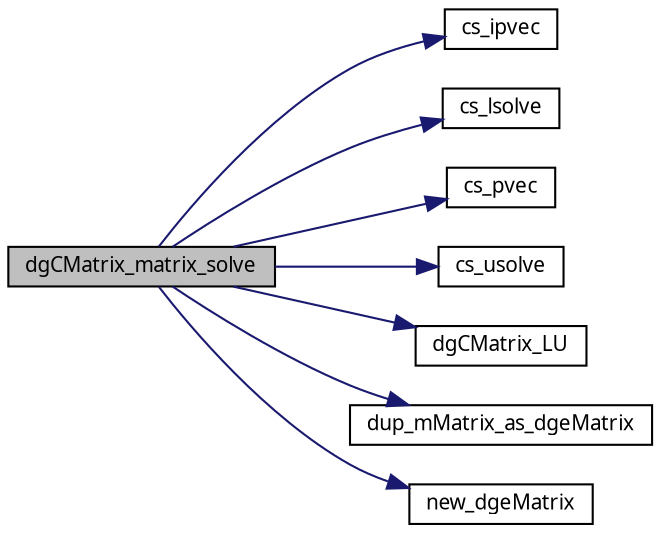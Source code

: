 digraph G
{
  edge [fontname="FreeSans.ttf",fontsize=10,labelfontname="FreeSans.ttf",labelfontsize=10];
  node [fontname="FreeSans.ttf",fontsize=10,shape=record];
  rankdir=LR;
  Node1 [label="dgCMatrix_matrix_solve",height=0.2,width=0.4,color="black", fillcolor="grey75", style="filled" fontcolor="black"];
  Node1 -> Node2 [color="midnightblue",fontsize=10,style="solid",fontname="FreeSans.ttf"];
  Node2 [label="cs_ipvec",height=0.2,width=0.4,color="black", fillcolor="white", style="filled",URL="$cs_8c.html#1d7df434402e7553c34dbd59fd040159"];
  Node1 -> Node3 [color="midnightblue",fontsize=10,style="solid",fontname="FreeSans.ttf"];
  Node3 [label="cs_lsolve",height=0.2,width=0.4,color="black", fillcolor="white", style="filled",URL="$cs_8c.html#dbd011bdb4d7bef9825ca1c743fc6b46"];
  Node1 -> Node4 [color="midnightblue",fontsize=10,style="solid",fontname="FreeSans.ttf"];
  Node4 [label="cs_pvec",height=0.2,width=0.4,color="black", fillcolor="white", style="filled",URL="$cs_8c.html#d854f5cf7572128900a5acb1a7c87754"];
  Node1 -> Node5 [color="midnightblue",fontsize=10,style="solid",fontname="FreeSans.ttf"];
  Node5 [label="cs_usolve",height=0.2,width=0.4,color="black", fillcolor="white", style="filled",URL="$cs_8c.html#a4cdacecec403b30b97abc7c27594b4f"];
  Node1 -> Node6 [color="midnightblue",fontsize=10,style="solid",fontname="FreeSans.ttf"];
  Node6 [label="dgCMatrix_LU",height=0.2,width=0.4,color="black", fillcolor="white", style="filled",URL="$dgCMatrix_8c.html#fbcd07ccafaa2ee0299b8d1972748a9c"];
  Node1 -> Node7 [color="midnightblue",fontsize=10,style="solid",fontname="FreeSans.ttf"];
  Node7 [label="dup_mMatrix_as_dgeMatrix",height=0.2,width=0.4,color="black", fillcolor="white", style="filled",URL="$Mutils_8c.html#574d0797f3bfb4cb555038c8d90cceb8"];
  Node1 -> Node8 [color="midnightblue",fontsize=10,style="solid",fontname="FreeSans.ttf"];
  Node8 [label="new_dgeMatrix",height=0.2,width=0.4,color="black", fillcolor="white", style="filled",URL="$Mutils_8c.html#2802c3f504e089a00a97c6c0e97bee21"];
}
